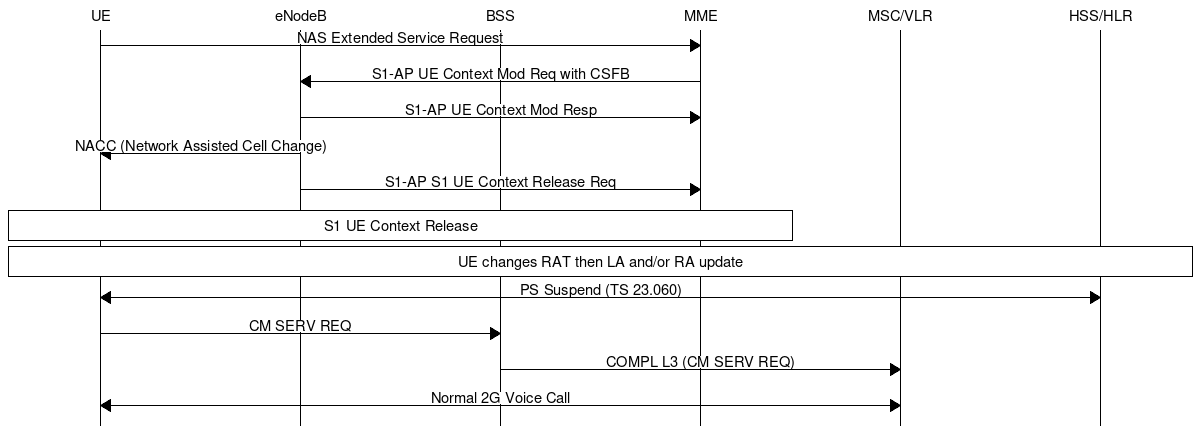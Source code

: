 msc {
	hscale=2;
	UE, ENB [label="eNodeB"], BSS, MME, VLR [label="MSC/VLR"], HSS [label="HSS/HLR"];

	UE => MME	[label="NAS Extended Service Request"];
	ENB <= MME	[label="S1-AP UE Context Mod Req with CSFB"];
	ENB => MME	[label="S1-AP UE Context Mod Resp"];
	UE <= ENB	[label="NACC (Network Assisted Cell Change)"];
	ENB => MME	[label="S1-AP S1 UE Context Release Req"];
	UE box MME	[label="S1 UE Context Release"];

	UE box HSS	[label="UE changes RAT then LA and/or RA update"];
	UE <=> HSS	[label="PS Suspend (TS 23.060)"];

	UE => BSS	[label="CM SERV REQ"];
	BSS => VLR	[label="COMPL L3 (CM SERV REQ)"];
	UE <=> VLR	[label="Normal 2G Voice Call"];
}
